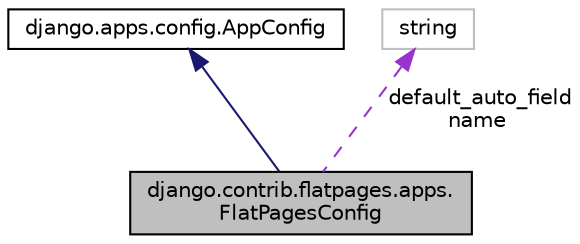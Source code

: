 digraph "django.contrib.flatpages.apps.FlatPagesConfig"
{
 // LATEX_PDF_SIZE
  edge [fontname="Helvetica",fontsize="10",labelfontname="Helvetica",labelfontsize="10"];
  node [fontname="Helvetica",fontsize="10",shape=record];
  Node1 [label="django.contrib.flatpages.apps.\lFlatPagesConfig",height=0.2,width=0.4,color="black", fillcolor="grey75", style="filled", fontcolor="black",tooltip=" "];
  Node2 -> Node1 [dir="back",color="midnightblue",fontsize="10",style="solid"];
  Node2 [label="django.apps.config.AppConfig",height=0.2,width=0.4,color="black", fillcolor="white", style="filled",URL="$classdjango_1_1apps_1_1config_1_1_app_config.html",tooltip=" "];
  Node3 -> Node1 [dir="back",color="darkorchid3",fontsize="10",style="dashed",label=" default_auto_field\nname" ];
  Node3 [label="string",height=0.2,width=0.4,color="grey75", fillcolor="white", style="filled",tooltip=" "];
}

